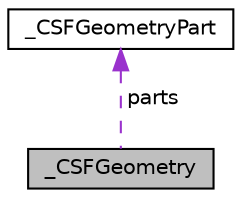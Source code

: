 digraph "_CSFGeometry"
{
 // LATEX_PDF_SIZE
  edge [fontname="Helvetica",fontsize="10",labelfontname="Helvetica",labelfontsize="10"];
  node [fontname="Helvetica",fontsize="10",shape=record];
  Node1 [label="_CSFGeometry",height=0.2,width=0.4,color="black", fillcolor="grey75", style="filled", fontcolor="black",tooltip=" "];
  Node2 -> Node1 [dir="back",color="darkorchid3",fontsize="10",style="dashed",label=" parts" ,fontname="Helvetica"];
  Node2 [label="_CSFGeometryPart",height=0.2,width=0.4,color="black", fillcolor="white", style="filled",URL="$struct___c_s_f_geometry_part.html",tooltip=" "];
}
